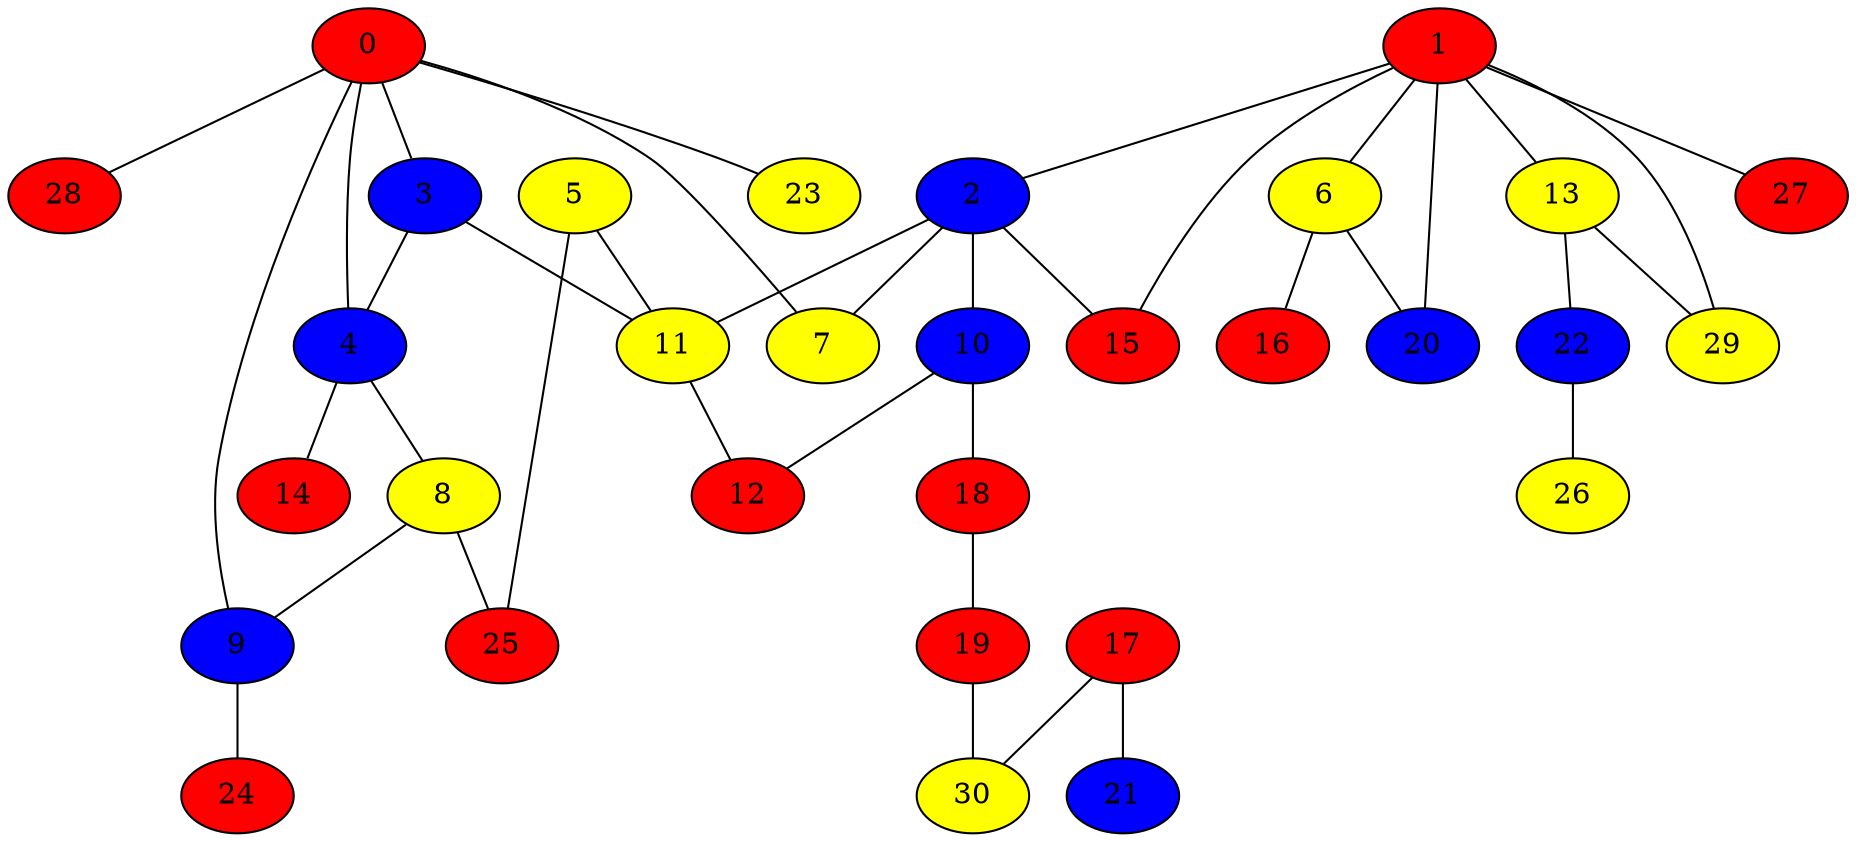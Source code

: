 graph {
0 [style = filled fillcolor = red];
1 [style = filled fillcolor = red];
2 [style = filled fillcolor = blue];
3 [style = filled fillcolor = blue];
4 [style = filled fillcolor = blue];
5 [style = filled fillcolor = yellow];
6 [style = filled fillcolor = yellow];
7 [style = filled fillcolor = yellow];
8 [style = filled fillcolor = yellow];
9 [style = filled fillcolor = blue];
10 [style = filled fillcolor = blue];
11 [style = filled fillcolor = yellow];
12 [style = filled fillcolor = red];
13 [style = filled fillcolor = yellow];
14 [style = filled fillcolor = red];
15 [style = filled fillcolor = red];
16 [style = filled fillcolor = red];
17 [style = filled fillcolor = red];
18 [style = filled fillcolor = red];
19 [style = filled fillcolor = red];
20 [style = filled fillcolor = blue];
21 [style = filled fillcolor = blue];
22 [style = filled fillcolor = blue];
23 [style = filled fillcolor = yellow];
24 [style = filled fillcolor = red];
25 [style = filled fillcolor = red];
26 [style = filled fillcolor = yellow];
27 [style = filled fillcolor = red];
28 [style = filled fillcolor = red];
29 [style = filled fillcolor = yellow];
30 [style = filled fillcolor = yellow];
0 -- 9;
0 -- 7;
0 -- 4;
0 -- 3;
0 -- 23;
0 -- 28;
1 -- 2;
1 -- 6;
1 -- 13;
1 -- 15;
1 -- 20;
1 -- 27;
1 -- 29;
2 -- 7;
2 -- 10;
2 -- 11;
2 -- 15;
3 -- 4;
3 -- 11;
4 -- 8;
4 -- 14;
5 -- 11;
5 -- 25;
6 -- 16;
6 -- 20;
8 -- 9;
8 -- 25;
9 -- 24;
10 -- 12;
10 -- 18;
11 -- 12;
13 -- 22;
13 -- 29;
17 -- 21;
17 -- 30;
18 -- 19;
19 -- 30;
22 -- 26;
}
